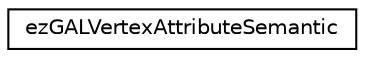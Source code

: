digraph "Graphical Class Hierarchy"
{
 // LATEX_PDF_SIZE
  edge [fontname="Helvetica",fontsize="10",labelfontname="Helvetica",labelfontsize="10"];
  node [fontname="Helvetica",fontsize="10",shape=record];
  rankdir="LR";
  Node0 [label="ezGALVertexAttributeSemantic",height=0.2,width=0.4,color="black", fillcolor="white", style="filled",URL="$df/d89/structez_g_a_l_vertex_attribute_semantic.htm",tooltip=" "];
}
